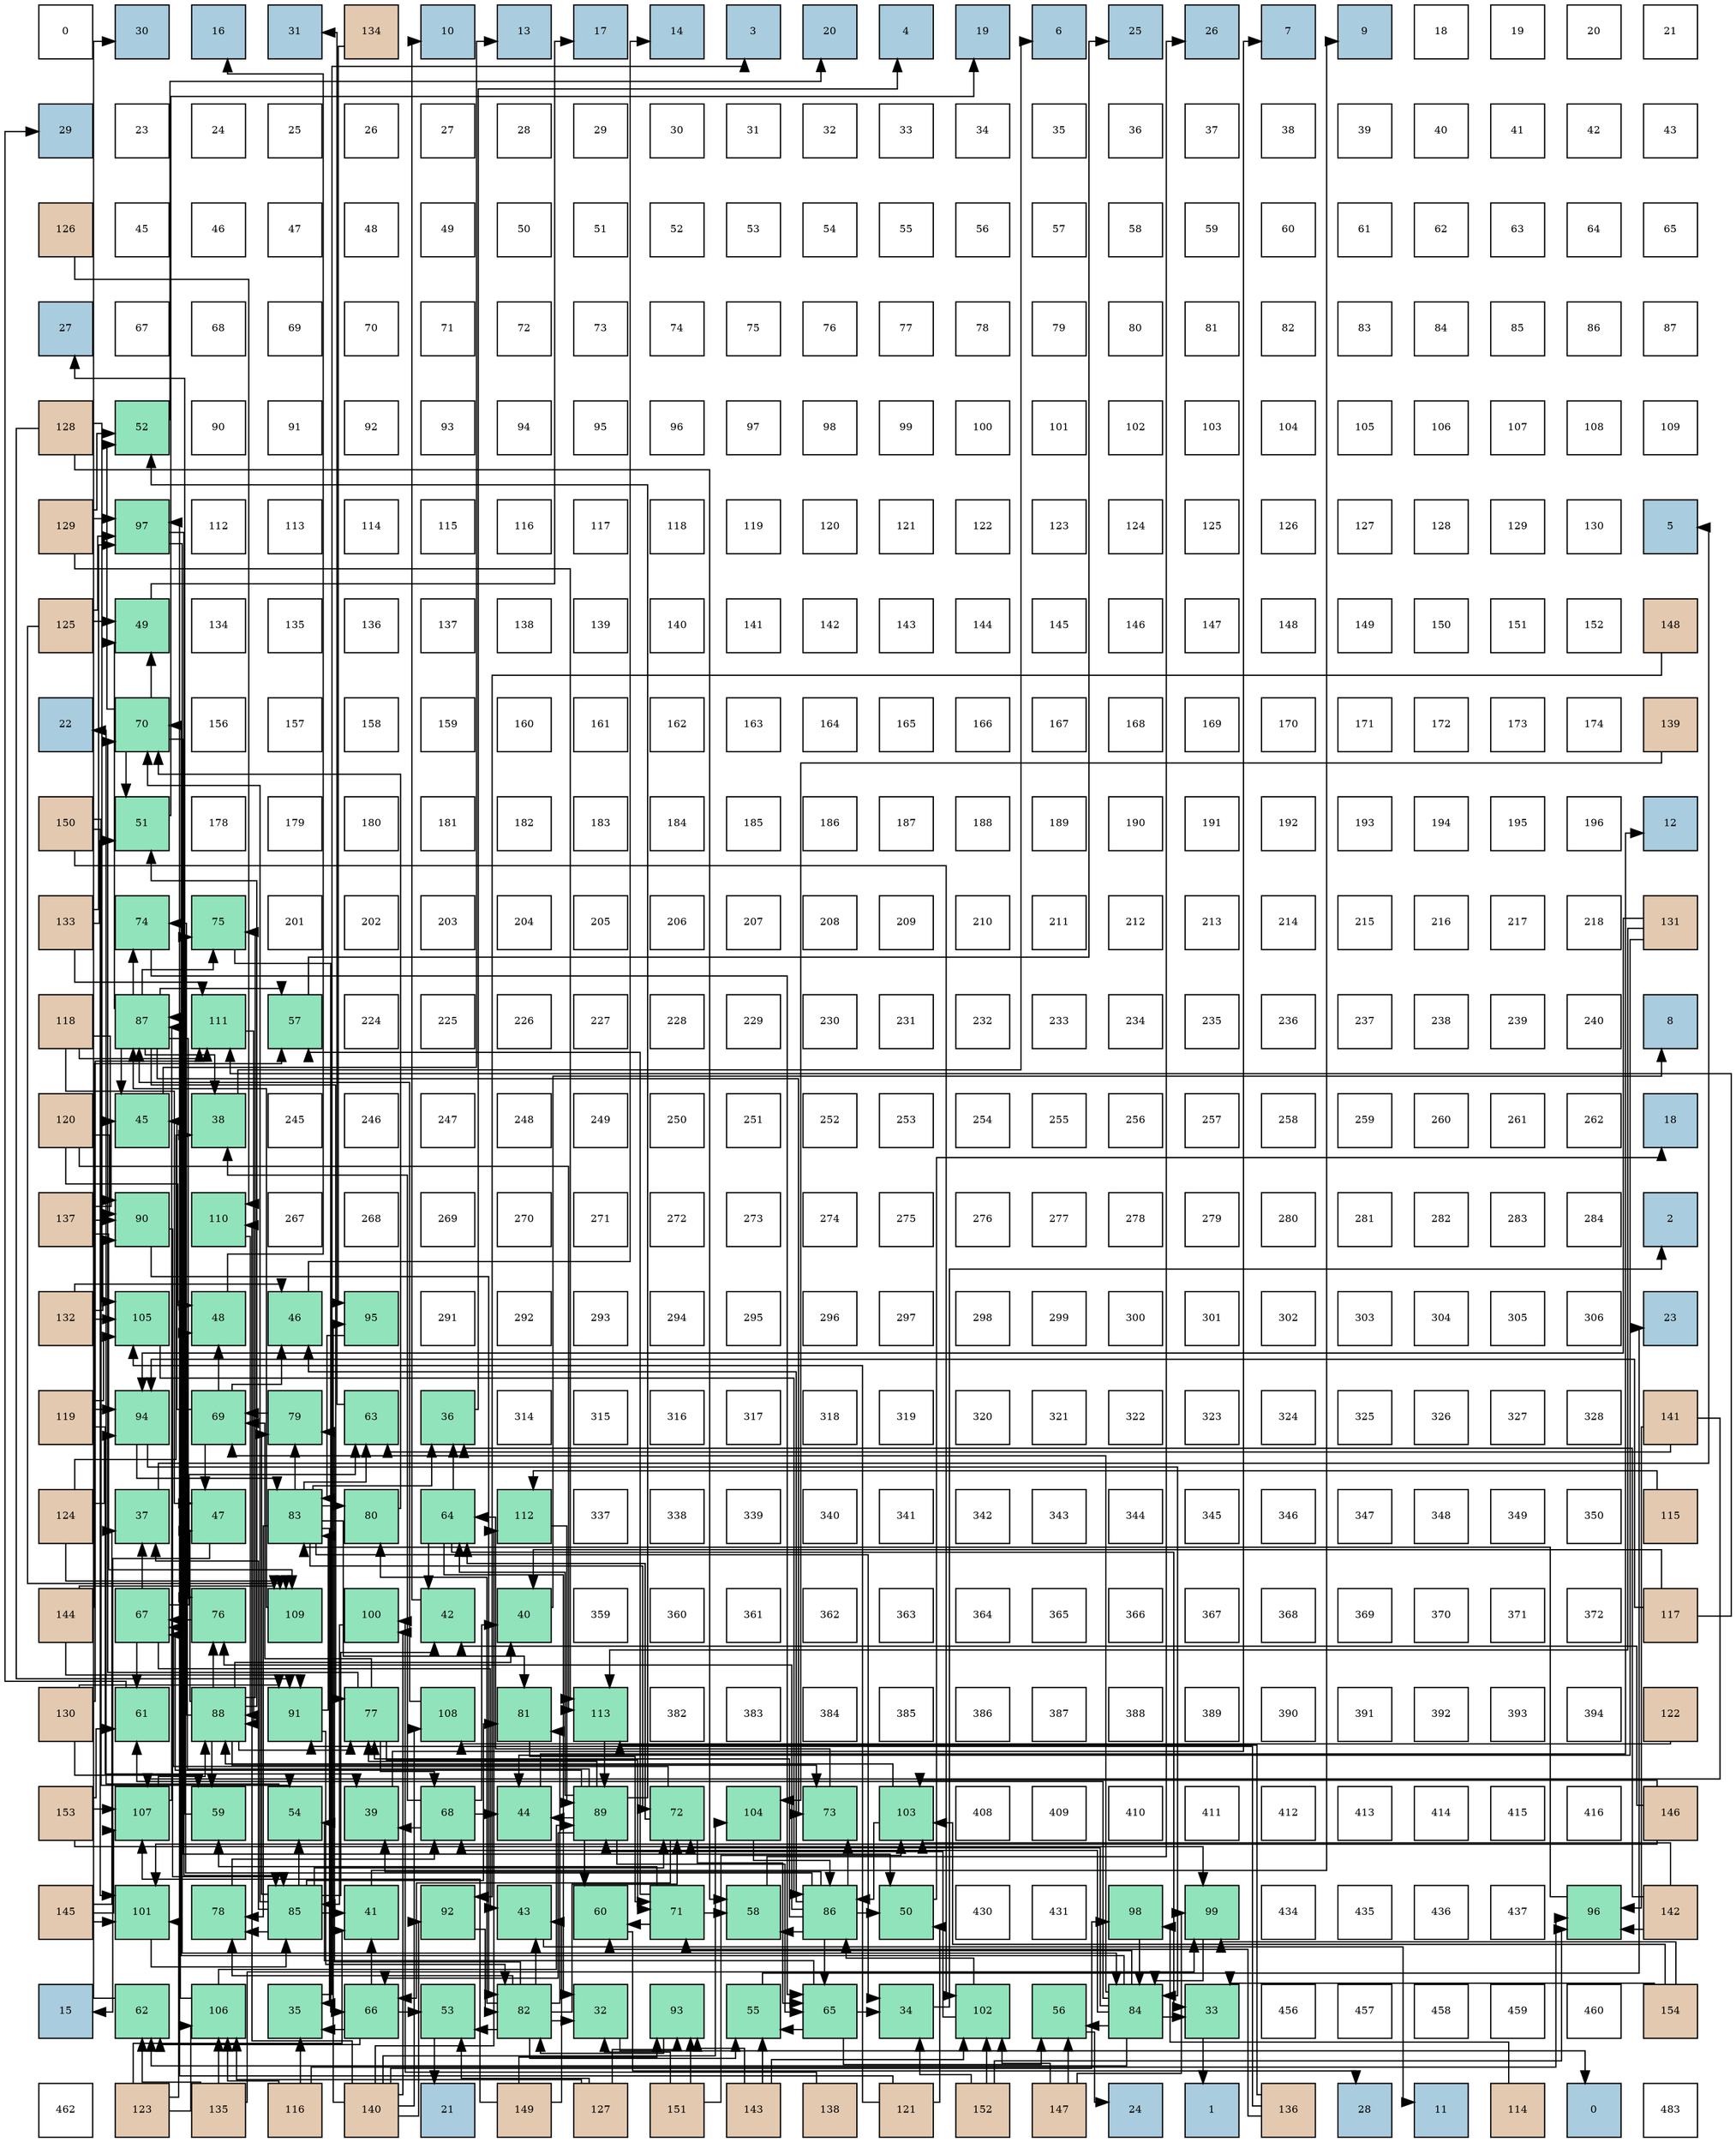 digraph layout{
 rankdir=TB;
 splines=ortho;
 node [style=filled shape=square fixedsize=true width=0.6];
0[label="0", fontsize=8, fillcolor="#ffffff"];
1[label="30", fontsize=8, fillcolor="#a9ccde"];
2[label="16", fontsize=8, fillcolor="#a9ccde"];
3[label="31", fontsize=8, fillcolor="#a9ccde"];
4[label="134", fontsize=8, fillcolor="#e3c9af"];
5[label="10", fontsize=8, fillcolor="#a9ccde"];
6[label="13", fontsize=8, fillcolor="#a9ccde"];
7[label="17", fontsize=8, fillcolor="#a9ccde"];
8[label="14", fontsize=8, fillcolor="#a9ccde"];
9[label="3", fontsize=8, fillcolor="#a9ccde"];
10[label="20", fontsize=8, fillcolor="#a9ccde"];
11[label="4", fontsize=8, fillcolor="#a9ccde"];
12[label="19", fontsize=8, fillcolor="#a9ccde"];
13[label="6", fontsize=8, fillcolor="#a9ccde"];
14[label="25", fontsize=8, fillcolor="#a9ccde"];
15[label="26", fontsize=8, fillcolor="#a9ccde"];
16[label="7", fontsize=8, fillcolor="#a9ccde"];
17[label="9", fontsize=8, fillcolor="#a9ccde"];
18[label="18", fontsize=8, fillcolor="#ffffff"];
19[label="19", fontsize=8, fillcolor="#ffffff"];
20[label="20", fontsize=8, fillcolor="#ffffff"];
21[label="21", fontsize=8, fillcolor="#ffffff"];
22[label="29", fontsize=8, fillcolor="#a9ccde"];
23[label="23", fontsize=8, fillcolor="#ffffff"];
24[label="24", fontsize=8, fillcolor="#ffffff"];
25[label="25", fontsize=8, fillcolor="#ffffff"];
26[label="26", fontsize=8, fillcolor="#ffffff"];
27[label="27", fontsize=8, fillcolor="#ffffff"];
28[label="28", fontsize=8, fillcolor="#ffffff"];
29[label="29", fontsize=8, fillcolor="#ffffff"];
30[label="30", fontsize=8, fillcolor="#ffffff"];
31[label="31", fontsize=8, fillcolor="#ffffff"];
32[label="32", fontsize=8, fillcolor="#ffffff"];
33[label="33", fontsize=8, fillcolor="#ffffff"];
34[label="34", fontsize=8, fillcolor="#ffffff"];
35[label="35", fontsize=8, fillcolor="#ffffff"];
36[label="36", fontsize=8, fillcolor="#ffffff"];
37[label="37", fontsize=8, fillcolor="#ffffff"];
38[label="38", fontsize=8, fillcolor="#ffffff"];
39[label="39", fontsize=8, fillcolor="#ffffff"];
40[label="40", fontsize=8, fillcolor="#ffffff"];
41[label="41", fontsize=8, fillcolor="#ffffff"];
42[label="42", fontsize=8, fillcolor="#ffffff"];
43[label="43", fontsize=8, fillcolor="#ffffff"];
44[label="126", fontsize=8, fillcolor="#e3c9af"];
45[label="45", fontsize=8, fillcolor="#ffffff"];
46[label="46", fontsize=8, fillcolor="#ffffff"];
47[label="47", fontsize=8, fillcolor="#ffffff"];
48[label="48", fontsize=8, fillcolor="#ffffff"];
49[label="49", fontsize=8, fillcolor="#ffffff"];
50[label="50", fontsize=8, fillcolor="#ffffff"];
51[label="51", fontsize=8, fillcolor="#ffffff"];
52[label="52", fontsize=8, fillcolor="#ffffff"];
53[label="53", fontsize=8, fillcolor="#ffffff"];
54[label="54", fontsize=8, fillcolor="#ffffff"];
55[label="55", fontsize=8, fillcolor="#ffffff"];
56[label="56", fontsize=8, fillcolor="#ffffff"];
57[label="57", fontsize=8, fillcolor="#ffffff"];
58[label="58", fontsize=8, fillcolor="#ffffff"];
59[label="59", fontsize=8, fillcolor="#ffffff"];
60[label="60", fontsize=8, fillcolor="#ffffff"];
61[label="61", fontsize=8, fillcolor="#ffffff"];
62[label="62", fontsize=8, fillcolor="#ffffff"];
63[label="63", fontsize=8, fillcolor="#ffffff"];
64[label="64", fontsize=8, fillcolor="#ffffff"];
65[label="65", fontsize=8, fillcolor="#ffffff"];
66[label="27", fontsize=8, fillcolor="#a9ccde"];
67[label="67", fontsize=8, fillcolor="#ffffff"];
68[label="68", fontsize=8, fillcolor="#ffffff"];
69[label="69", fontsize=8, fillcolor="#ffffff"];
70[label="70", fontsize=8, fillcolor="#ffffff"];
71[label="71", fontsize=8, fillcolor="#ffffff"];
72[label="72", fontsize=8, fillcolor="#ffffff"];
73[label="73", fontsize=8, fillcolor="#ffffff"];
74[label="74", fontsize=8, fillcolor="#ffffff"];
75[label="75", fontsize=8, fillcolor="#ffffff"];
76[label="76", fontsize=8, fillcolor="#ffffff"];
77[label="77", fontsize=8, fillcolor="#ffffff"];
78[label="78", fontsize=8, fillcolor="#ffffff"];
79[label="79", fontsize=8, fillcolor="#ffffff"];
80[label="80", fontsize=8, fillcolor="#ffffff"];
81[label="81", fontsize=8, fillcolor="#ffffff"];
82[label="82", fontsize=8, fillcolor="#ffffff"];
83[label="83", fontsize=8, fillcolor="#ffffff"];
84[label="84", fontsize=8, fillcolor="#ffffff"];
85[label="85", fontsize=8, fillcolor="#ffffff"];
86[label="86", fontsize=8, fillcolor="#ffffff"];
87[label="87", fontsize=8, fillcolor="#ffffff"];
88[label="128", fontsize=8, fillcolor="#e3c9af"];
89[label="52", fontsize=8, fillcolor="#91e3bb"];
90[label="90", fontsize=8, fillcolor="#ffffff"];
91[label="91", fontsize=8, fillcolor="#ffffff"];
92[label="92", fontsize=8, fillcolor="#ffffff"];
93[label="93", fontsize=8, fillcolor="#ffffff"];
94[label="94", fontsize=8, fillcolor="#ffffff"];
95[label="95", fontsize=8, fillcolor="#ffffff"];
96[label="96", fontsize=8, fillcolor="#ffffff"];
97[label="97", fontsize=8, fillcolor="#ffffff"];
98[label="98", fontsize=8, fillcolor="#ffffff"];
99[label="99", fontsize=8, fillcolor="#ffffff"];
100[label="100", fontsize=8, fillcolor="#ffffff"];
101[label="101", fontsize=8, fillcolor="#ffffff"];
102[label="102", fontsize=8, fillcolor="#ffffff"];
103[label="103", fontsize=8, fillcolor="#ffffff"];
104[label="104", fontsize=8, fillcolor="#ffffff"];
105[label="105", fontsize=8, fillcolor="#ffffff"];
106[label="106", fontsize=8, fillcolor="#ffffff"];
107[label="107", fontsize=8, fillcolor="#ffffff"];
108[label="108", fontsize=8, fillcolor="#ffffff"];
109[label="109", fontsize=8, fillcolor="#ffffff"];
110[label="129", fontsize=8, fillcolor="#e3c9af"];
111[label="97", fontsize=8, fillcolor="#91e3bb"];
112[label="112", fontsize=8, fillcolor="#ffffff"];
113[label="113", fontsize=8, fillcolor="#ffffff"];
114[label="114", fontsize=8, fillcolor="#ffffff"];
115[label="115", fontsize=8, fillcolor="#ffffff"];
116[label="116", fontsize=8, fillcolor="#ffffff"];
117[label="117", fontsize=8, fillcolor="#ffffff"];
118[label="118", fontsize=8, fillcolor="#ffffff"];
119[label="119", fontsize=8, fillcolor="#ffffff"];
120[label="120", fontsize=8, fillcolor="#ffffff"];
121[label="121", fontsize=8, fillcolor="#ffffff"];
122[label="122", fontsize=8, fillcolor="#ffffff"];
123[label="123", fontsize=8, fillcolor="#ffffff"];
124[label="124", fontsize=8, fillcolor="#ffffff"];
125[label="125", fontsize=8, fillcolor="#ffffff"];
126[label="126", fontsize=8, fillcolor="#ffffff"];
127[label="127", fontsize=8, fillcolor="#ffffff"];
128[label="128", fontsize=8, fillcolor="#ffffff"];
129[label="129", fontsize=8, fillcolor="#ffffff"];
130[label="130", fontsize=8, fillcolor="#ffffff"];
131[label="5", fontsize=8, fillcolor="#a9ccde"];
132[label="125", fontsize=8, fillcolor="#e3c9af"];
133[label="49", fontsize=8, fillcolor="#91e3bb"];
134[label="134", fontsize=8, fillcolor="#ffffff"];
135[label="135", fontsize=8, fillcolor="#ffffff"];
136[label="136", fontsize=8, fillcolor="#ffffff"];
137[label="137", fontsize=8, fillcolor="#ffffff"];
138[label="138", fontsize=8, fillcolor="#ffffff"];
139[label="139", fontsize=8, fillcolor="#ffffff"];
140[label="140", fontsize=8, fillcolor="#ffffff"];
141[label="141", fontsize=8, fillcolor="#ffffff"];
142[label="142", fontsize=8, fillcolor="#ffffff"];
143[label="143", fontsize=8, fillcolor="#ffffff"];
144[label="144", fontsize=8, fillcolor="#ffffff"];
145[label="145", fontsize=8, fillcolor="#ffffff"];
146[label="146", fontsize=8, fillcolor="#ffffff"];
147[label="147", fontsize=8, fillcolor="#ffffff"];
148[label="148", fontsize=8, fillcolor="#ffffff"];
149[label="149", fontsize=8, fillcolor="#ffffff"];
150[label="150", fontsize=8, fillcolor="#ffffff"];
151[label="151", fontsize=8, fillcolor="#ffffff"];
152[label="152", fontsize=8, fillcolor="#ffffff"];
153[label="148", fontsize=8, fillcolor="#e3c9af"];
154[label="22", fontsize=8, fillcolor="#a9ccde"];
155[label="70", fontsize=8, fillcolor="#91e3bb"];
156[label="156", fontsize=8, fillcolor="#ffffff"];
157[label="157", fontsize=8, fillcolor="#ffffff"];
158[label="158", fontsize=8, fillcolor="#ffffff"];
159[label="159", fontsize=8, fillcolor="#ffffff"];
160[label="160", fontsize=8, fillcolor="#ffffff"];
161[label="161", fontsize=8, fillcolor="#ffffff"];
162[label="162", fontsize=8, fillcolor="#ffffff"];
163[label="163", fontsize=8, fillcolor="#ffffff"];
164[label="164", fontsize=8, fillcolor="#ffffff"];
165[label="165", fontsize=8, fillcolor="#ffffff"];
166[label="166", fontsize=8, fillcolor="#ffffff"];
167[label="167", fontsize=8, fillcolor="#ffffff"];
168[label="168", fontsize=8, fillcolor="#ffffff"];
169[label="169", fontsize=8, fillcolor="#ffffff"];
170[label="170", fontsize=8, fillcolor="#ffffff"];
171[label="171", fontsize=8, fillcolor="#ffffff"];
172[label="172", fontsize=8, fillcolor="#ffffff"];
173[label="173", fontsize=8, fillcolor="#ffffff"];
174[label="174", fontsize=8, fillcolor="#ffffff"];
175[label="139", fontsize=8, fillcolor="#e3c9af"];
176[label="150", fontsize=8, fillcolor="#e3c9af"];
177[label="51", fontsize=8, fillcolor="#91e3bb"];
178[label="178", fontsize=8, fillcolor="#ffffff"];
179[label="179", fontsize=8, fillcolor="#ffffff"];
180[label="180", fontsize=8, fillcolor="#ffffff"];
181[label="181", fontsize=8, fillcolor="#ffffff"];
182[label="182", fontsize=8, fillcolor="#ffffff"];
183[label="183", fontsize=8, fillcolor="#ffffff"];
184[label="184", fontsize=8, fillcolor="#ffffff"];
185[label="185", fontsize=8, fillcolor="#ffffff"];
186[label="186", fontsize=8, fillcolor="#ffffff"];
187[label="187", fontsize=8, fillcolor="#ffffff"];
188[label="188", fontsize=8, fillcolor="#ffffff"];
189[label="189", fontsize=8, fillcolor="#ffffff"];
190[label="190", fontsize=8, fillcolor="#ffffff"];
191[label="191", fontsize=8, fillcolor="#ffffff"];
192[label="192", fontsize=8, fillcolor="#ffffff"];
193[label="193", fontsize=8, fillcolor="#ffffff"];
194[label="194", fontsize=8, fillcolor="#ffffff"];
195[label="195", fontsize=8, fillcolor="#ffffff"];
196[label="196", fontsize=8, fillcolor="#ffffff"];
197[label="12", fontsize=8, fillcolor="#a9ccde"];
198[label="133", fontsize=8, fillcolor="#e3c9af"];
199[label="74", fontsize=8, fillcolor="#91e3bb"];
200[label="75", fontsize=8, fillcolor="#91e3bb"];
201[label="201", fontsize=8, fillcolor="#ffffff"];
202[label="202", fontsize=8, fillcolor="#ffffff"];
203[label="203", fontsize=8, fillcolor="#ffffff"];
204[label="204", fontsize=8, fillcolor="#ffffff"];
205[label="205", fontsize=8, fillcolor="#ffffff"];
206[label="206", fontsize=8, fillcolor="#ffffff"];
207[label="207", fontsize=8, fillcolor="#ffffff"];
208[label="208", fontsize=8, fillcolor="#ffffff"];
209[label="209", fontsize=8, fillcolor="#ffffff"];
210[label="210", fontsize=8, fillcolor="#ffffff"];
211[label="211", fontsize=8, fillcolor="#ffffff"];
212[label="212", fontsize=8, fillcolor="#ffffff"];
213[label="213", fontsize=8, fillcolor="#ffffff"];
214[label="214", fontsize=8, fillcolor="#ffffff"];
215[label="215", fontsize=8, fillcolor="#ffffff"];
216[label="216", fontsize=8, fillcolor="#ffffff"];
217[label="217", fontsize=8, fillcolor="#ffffff"];
218[label="218", fontsize=8, fillcolor="#ffffff"];
219[label="131", fontsize=8, fillcolor="#e3c9af"];
220[label="118", fontsize=8, fillcolor="#e3c9af"];
221[label="87", fontsize=8, fillcolor="#91e3bb"];
222[label="111", fontsize=8, fillcolor="#91e3bb"];
223[label="57", fontsize=8, fillcolor="#91e3bb"];
224[label="224", fontsize=8, fillcolor="#ffffff"];
225[label="225", fontsize=8, fillcolor="#ffffff"];
226[label="226", fontsize=8, fillcolor="#ffffff"];
227[label="227", fontsize=8, fillcolor="#ffffff"];
228[label="228", fontsize=8, fillcolor="#ffffff"];
229[label="229", fontsize=8, fillcolor="#ffffff"];
230[label="230", fontsize=8, fillcolor="#ffffff"];
231[label="231", fontsize=8, fillcolor="#ffffff"];
232[label="232", fontsize=8, fillcolor="#ffffff"];
233[label="233", fontsize=8, fillcolor="#ffffff"];
234[label="234", fontsize=8, fillcolor="#ffffff"];
235[label="235", fontsize=8, fillcolor="#ffffff"];
236[label="236", fontsize=8, fillcolor="#ffffff"];
237[label="237", fontsize=8, fillcolor="#ffffff"];
238[label="238", fontsize=8, fillcolor="#ffffff"];
239[label="239", fontsize=8, fillcolor="#ffffff"];
240[label="240", fontsize=8, fillcolor="#ffffff"];
241[label="8", fontsize=8, fillcolor="#a9ccde"];
242[label="120", fontsize=8, fillcolor="#e3c9af"];
243[label="45", fontsize=8, fillcolor="#91e3bb"];
244[label="38", fontsize=8, fillcolor="#91e3bb"];
245[label="245", fontsize=8, fillcolor="#ffffff"];
246[label="246", fontsize=8, fillcolor="#ffffff"];
247[label="247", fontsize=8, fillcolor="#ffffff"];
248[label="248", fontsize=8, fillcolor="#ffffff"];
249[label="249", fontsize=8, fillcolor="#ffffff"];
250[label="250", fontsize=8, fillcolor="#ffffff"];
251[label="251", fontsize=8, fillcolor="#ffffff"];
252[label="252", fontsize=8, fillcolor="#ffffff"];
253[label="253", fontsize=8, fillcolor="#ffffff"];
254[label="254", fontsize=8, fillcolor="#ffffff"];
255[label="255", fontsize=8, fillcolor="#ffffff"];
256[label="256", fontsize=8, fillcolor="#ffffff"];
257[label="257", fontsize=8, fillcolor="#ffffff"];
258[label="258", fontsize=8, fillcolor="#ffffff"];
259[label="259", fontsize=8, fillcolor="#ffffff"];
260[label="260", fontsize=8, fillcolor="#ffffff"];
261[label="261", fontsize=8, fillcolor="#ffffff"];
262[label="262", fontsize=8, fillcolor="#ffffff"];
263[label="18", fontsize=8, fillcolor="#a9ccde"];
264[label="137", fontsize=8, fillcolor="#e3c9af"];
265[label="90", fontsize=8, fillcolor="#91e3bb"];
266[label="110", fontsize=8, fillcolor="#91e3bb"];
267[label="267", fontsize=8, fillcolor="#ffffff"];
268[label="268", fontsize=8, fillcolor="#ffffff"];
269[label="269", fontsize=8, fillcolor="#ffffff"];
270[label="270", fontsize=8, fillcolor="#ffffff"];
271[label="271", fontsize=8, fillcolor="#ffffff"];
272[label="272", fontsize=8, fillcolor="#ffffff"];
273[label="273", fontsize=8, fillcolor="#ffffff"];
274[label="274", fontsize=8, fillcolor="#ffffff"];
275[label="275", fontsize=8, fillcolor="#ffffff"];
276[label="276", fontsize=8, fillcolor="#ffffff"];
277[label="277", fontsize=8, fillcolor="#ffffff"];
278[label="278", fontsize=8, fillcolor="#ffffff"];
279[label="279", fontsize=8, fillcolor="#ffffff"];
280[label="280", fontsize=8, fillcolor="#ffffff"];
281[label="281", fontsize=8, fillcolor="#ffffff"];
282[label="282", fontsize=8, fillcolor="#ffffff"];
283[label="283", fontsize=8, fillcolor="#ffffff"];
284[label="284", fontsize=8, fillcolor="#ffffff"];
285[label="2", fontsize=8, fillcolor="#a9ccde"];
286[label="132", fontsize=8, fillcolor="#e3c9af"];
287[label="105", fontsize=8, fillcolor="#91e3bb"];
288[label="48", fontsize=8, fillcolor="#91e3bb"];
289[label="46", fontsize=8, fillcolor="#91e3bb"];
290[label="95", fontsize=8, fillcolor="#91e3bb"];
291[label="291", fontsize=8, fillcolor="#ffffff"];
292[label="292", fontsize=8, fillcolor="#ffffff"];
293[label="293", fontsize=8, fillcolor="#ffffff"];
294[label="294", fontsize=8, fillcolor="#ffffff"];
295[label="295", fontsize=8, fillcolor="#ffffff"];
296[label="296", fontsize=8, fillcolor="#ffffff"];
297[label="297", fontsize=8, fillcolor="#ffffff"];
298[label="298", fontsize=8, fillcolor="#ffffff"];
299[label="299", fontsize=8, fillcolor="#ffffff"];
300[label="300", fontsize=8, fillcolor="#ffffff"];
301[label="301", fontsize=8, fillcolor="#ffffff"];
302[label="302", fontsize=8, fillcolor="#ffffff"];
303[label="303", fontsize=8, fillcolor="#ffffff"];
304[label="304", fontsize=8, fillcolor="#ffffff"];
305[label="305", fontsize=8, fillcolor="#ffffff"];
306[label="306", fontsize=8, fillcolor="#ffffff"];
307[label="23", fontsize=8, fillcolor="#a9ccde"];
308[label="119", fontsize=8, fillcolor="#e3c9af"];
309[label="94", fontsize=8, fillcolor="#91e3bb"];
310[label="69", fontsize=8, fillcolor="#91e3bb"];
311[label="79", fontsize=8, fillcolor="#91e3bb"];
312[label="63", fontsize=8, fillcolor="#91e3bb"];
313[label="36", fontsize=8, fillcolor="#91e3bb"];
314[label="314", fontsize=8, fillcolor="#ffffff"];
315[label="315", fontsize=8, fillcolor="#ffffff"];
316[label="316", fontsize=8, fillcolor="#ffffff"];
317[label="317", fontsize=8, fillcolor="#ffffff"];
318[label="318", fontsize=8, fillcolor="#ffffff"];
319[label="319", fontsize=8, fillcolor="#ffffff"];
320[label="320", fontsize=8, fillcolor="#ffffff"];
321[label="321", fontsize=8, fillcolor="#ffffff"];
322[label="322", fontsize=8, fillcolor="#ffffff"];
323[label="323", fontsize=8, fillcolor="#ffffff"];
324[label="324", fontsize=8, fillcolor="#ffffff"];
325[label="325", fontsize=8, fillcolor="#ffffff"];
326[label="326", fontsize=8, fillcolor="#ffffff"];
327[label="327", fontsize=8, fillcolor="#ffffff"];
328[label="328", fontsize=8, fillcolor="#ffffff"];
329[label="141", fontsize=8, fillcolor="#e3c9af"];
330[label="124", fontsize=8, fillcolor="#e3c9af"];
331[label="37", fontsize=8, fillcolor="#91e3bb"];
332[label="47", fontsize=8, fillcolor="#91e3bb"];
333[label="83", fontsize=8, fillcolor="#91e3bb"];
334[label="80", fontsize=8, fillcolor="#91e3bb"];
335[label="64", fontsize=8, fillcolor="#91e3bb"];
336[label="112", fontsize=8, fillcolor="#91e3bb"];
337[label="337", fontsize=8, fillcolor="#ffffff"];
338[label="338", fontsize=8, fillcolor="#ffffff"];
339[label="339", fontsize=8, fillcolor="#ffffff"];
340[label="340", fontsize=8, fillcolor="#ffffff"];
341[label="341", fontsize=8, fillcolor="#ffffff"];
342[label="342", fontsize=8, fillcolor="#ffffff"];
343[label="343", fontsize=8, fillcolor="#ffffff"];
344[label="344", fontsize=8, fillcolor="#ffffff"];
345[label="345", fontsize=8, fillcolor="#ffffff"];
346[label="346", fontsize=8, fillcolor="#ffffff"];
347[label="347", fontsize=8, fillcolor="#ffffff"];
348[label="348", fontsize=8, fillcolor="#ffffff"];
349[label="349", fontsize=8, fillcolor="#ffffff"];
350[label="350", fontsize=8, fillcolor="#ffffff"];
351[label="115", fontsize=8, fillcolor="#e3c9af"];
352[label="144", fontsize=8, fillcolor="#e3c9af"];
353[label="67", fontsize=8, fillcolor="#91e3bb"];
354[label="76", fontsize=8, fillcolor="#91e3bb"];
355[label="109", fontsize=8, fillcolor="#91e3bb"];
356[label="100", fontsize=8, fillcolor="#91e3bb"];
357[label="42", fontsize=8, fillcolor="#91e3bb"];
358[label="40", fontsize=8, fillcolor="#91e3bb"];
359[label="359", fontsize=8, fillcolor="#ffffff"];
360[label="360", fontsize=8, fillcolor="#ffffff"];
361[label="361", fontsize=8, fillcolor="#ffffff"];
362[label="362", fontsize=8, fillcolor="#ffffff"];
363[label="363", fontsize=8, fillcolor="#ffffff"];
364[label="364", fontsize=8, fillcolor="#ffffff"];
365[label="365", fontsize=8, fillcolor="#ffffff"];
366[label="366", fontsize=8, fillcolor="#ffffff"];
367[label="367", fontsize=8, fillcolor="#ffffff"];
368[label="368", fontsize=8, fillcolor="#ffffff"];
369[label="369", fontsize=8, fillcolor="#ffffff"];
370[label="370", fontsize=8, fillcolor="#ffffff"];
371[label="371", fontsize=8, fillcolor="#ffffff"];
372[label="372", fontsize=8, fillcolor="#ffffff"];
373[label="117", fontsize=8, fillcolor="#e3c9af"];
374[label="130", fontsize=8, fillcolor="#e3c9af"];
375[label="61", fontsize=8, fillcolor="#91e3bb"];
376[label="88", fontsize=8, fillcolor="#91e3bb"];
377[label="91", fontsize=8, fillcolor="#91e3bb"];
378[label="77", fontsize=8, fillcolor="#91e3bb"];
379[label="108", fontsize=8, fillcolor="#91e3bb"];
380[label="81", fontsize=8, fillcolor="#91e3bb"];
381[label="113", fontsize=8, fillcolor="#91e3bb"];
382[label="382", fontsize=8, fillcolor="#ffffff"];
383[label="383", fontsize=8, fillcolor="#ffffff"];
384[label="384", fontsize=8, fillcolor="#ffffff"];
385[label="385", fontsize=8, fillcolor="#ffffff"];
386[label="386", fontsize=8, fillcolor="#ffffff"];
387[label="387", fontsize=8, fillcolor="#ffffff"];
388[label="388", fontsize=8, fillcolor="#ffffff"];
389[label="389", fontsize=8, fillcolor="#ffffff"];
390[label="390", fontsize=8, fillcolor="#ffffff"];
391[label="391", fontsize=8, fillcolor="#ffffff"];
392[label="392", fontsize=8, fillcolor="#ffffff"];
393[label="393", fontsize=8, fillcolor="#ffffff"];
394[label="394", fontsize=8, fillcolor="#ffffff"];
395[label="122", fontsize=8, fillcolor="#e3c9af"];
396[label="153", fontsize=8, fillcolor="#e3c9af"];
397[label="107", fontsize=8, fillcolor="#91e3bb"];
398[label="59", fontsize=8, fillcolor="#91e3bb"];
399[label="54", fontsize=8, fillcolor="#91e3bb"];
400[label="39", fontsize=8, fillcolor="#91e3bb"];
401[label="68", fontsize=8, fillcolor="#91e3bb"];
402[label="44", fontsize=8, fillcolor="#91e3bb"];
403[label="89", fontsize=8, fillcolor="#91e3bb"];
404[label="72", fontsize=8, fillcolor="#91e3bb"];
405[label="104", fontsize=8, fillcolor="#91e3bb"];
406[label="73", fontsize=8, fillcolor="#91e3bb"];
407[label="103", fontsize=8, fillcolor="#91e3bb"];
408[label="408", fontsize=8, fillcolor="#ffffff"];
409[label="409", fontsize=8, fillcolor="#ffffff"];
410[label="410", fontsize=8, fillcolor="#ffffff"];
411[label="411", fontsize=8, fillcolor="#ffffff"];
412[label="412", fontsize=8, fillcolor="#ffffff"];
413[label="413", fontsize=8, fillcolor="#ffffff"];
414[label="414", fontsize=8, fillcolor="#ffffff"];
415[label="415", fontsize=8, fillcolor="#ffffff"];
416[label="416", fontsize=8, fillcolor="#ffffff"];
417[label="146", fontsize=8, fillcolor="#e3c9af"];
418[label="145", fontsize=8, fillcolor="#e3c9af"];
419[label="101", fontsize=8, fillcolor="#91e3bb"];
420[label="78", fontsize=8, fillcolor="#91e3bb"];
421[label="85", fontsize=8, fillcolor="#91e3bb"];
422[label="41", fontsize=8, fillcolor="#91e3bb"];
423[label="92", fontsize=8, fillcolor="#91e3bb"];
424[label="43", fontsize=8, fillcolor="#91e3bb"];
425[label="60", fontsize=8, fillcolor="#91e3bb"];
426[label="71", fontsize=8, fillcolor="#91e3bb"];
427[label="58", fontsize=8, fillcolor="#91e3bb"];
428[label="86", fontsize=8, fillcolor="#91e3bb"];
429[label="50", fontsize=8, fillcolor="#91e3bb"];
430[label="430", fontsize=8, fillcolor="#ffffff"];
431[label="431", fontsize=8, fillcolor="#ffffff"];
432[label="98", fontsize=8, fillcolor="#91e3bb"];
433[label="99", fontsize=8, fillcolor="#91e3bb"];
434[label="434", fontsize=8, fillcolor="#ffffff"];
435[label="435", fontsize=8, fillcolor="#ffffff"];
436[label="436", fontsize=8, fillcolor="#ffffff"];
437[label="437", fontsize=8, fillcolor="#ffffff"];
438[label="96", fontsize=8, fillcolor="#91e3bb"];
439[label="142", fontsize=8, fillcolor="#e3c9af"];
440[label="15", fontsize=8, fillcolor="#a9ccde"];
441[label="62", fontsize=8, fillcolor="#91e3bb"];
442[label="106", fontsize=8, fillcolor="#91e3bb"];
443[label="35", fontsize=8, fillcolor="#91e3bb"];
444[label="66", fontsize=8, fillcolor="#91e3bb"];
445[label="53", fontsize=8, fillcolor="#91e3bb"];
446[label="82", fontsize=8, fillcolor="#91e3bb"];
447[label="32", fontsize=8, fillcolor="#91e3bb"];
448[label="93", fontsize=8, fillcolor="#91e3bb"];
449[label="55", fontsize=8, fillcolor="#91e3bb"];
450[label="65", fontsize=8, fillcolor="#91e3bb"];
451[label="34", fontsize=8, fillcolor="#91e3bb"];
452[label="102", fontsize=8, fillcolor="#91e3bb"];
453[label="56", fontsize=8, fillcolor="#91e3bb"];
454[label="84", fontsize=8, fillcolor="#91e3bb"];
455[label="33", fontsize=8, fillcolor="#91e3bb"];
456[label="456", fontsize=8, fillcolor="#ffffff"];
457[label="457", fontsize=8, fillcolor="#ffffff"];
458[label="458", fontsize=8, fillcolor="#ffffff"];
459[label="459", fontsize=8, fillcolor="#ffffff"];
460[label="460", fontsize=8, fillcolor="#ffffff"];
461[label="154", fontsize=8, fillcolor="#e3c9af"];
462[label="462", fontsize=8, fillcolor="#ffffff"];
463[label="123", fontsize=8, fillcolor="#e3c9af"];
464[label="135", fontsize=8, fillcolor="#e3c9af"];
465[label="116", fontsize=8, fillcolor="#e3c9af"];
466[label="140", fontsize=8, fillcolor="#e3c9af"];
467[label="21", fontsize=8, fillcolor="#a9ccde"];
468[label="149", fontsize=8, fillcolor="#e3c9af"];
469[label="127", fontsize=8, fillcolor="#e3c9af"];
470[label="151", fontsize=8, fillcolor="#e3c9af"];
471[label="143", fontsize=8, fillcolor="#e3c9af"];
472[label="138", fontsize=8, fillcolor="#e3c9af"];
473[label="121", fontsize=8, fillcolor="#e3c9af"];
474[label="152", fontsize=8, fillcolor="#e3c9af"];
475[label="147", fontsize=8, fillcolor="#e3c9af"];
476[label="24", fontsize=8, fillcolor="#a9ccde"];
477[label="1", fontsize=8, fillcolor="#a9ccde"];
478[label="136", fontsize=8, fillcolor="#e3c9af"];
479[label="28", fontsize=8, fillcolor="#a9ccde"];
480[label="11", fontsize=8, fillcolor="#a9ccde"];
481[label="114", fontsize=8, fillcolor="#e3c9af"];
482[label="0", fontsize=8, fillcolor="#a9ccde"];
483[label="483", fontsize=8, fillcolor="#ffffff"];
edge [constraint=false, style=vis];447 -> 482;
455 -> 477;
451 -> 285;
443 -> 9;
313 -> 11;
331 -> 131;
244 -> 13;
400 -> 16;
358 -> 241;
422 -> 17;
357 -> 5;
424 -> 480;
402 -> 197;
243 -> 6;
289 -> 8;
332 -> 440;
288 -> 2;
133 -> 7;
429 -> 263;
177 -> 12;
89 -> 10;
445 -> 467;
399 -> 154;
449 -> 307;
453 -> 476;
223 -> 14;
427 -> 15;
398 -> 66;
425 -> 479;
375 -> 22;
441 -> 1;
312 -> 3;
335 -> 447;
335 -> 455;
335 -> 313;
335 -> 357;
450 -> 451;
450 -> 399;
450 -> 449;
450 -> 453;
444 -> 443;
444 -> 422;
444 -> 445;
444 -> 441;
353 -> 331;
353 -> 424;
353 -> 375;
353 -> 312;
401 -> 244;
401 -> 400;
401 -> 358;
401 -> 402;
310 -> 243;
310 -> 289;
310 -> 332;
310 -> 288;
155 -> 133;
155 -> 429;
155 -> 177;
155 -> 89;
426 -> 223;
426 -> 427;
426 -> 398;
426 -> 425;
404 -> 335;
404 -> 450;
404 -> 444;
404 -> 353;
406 -> 335;
199 -> 450;
200 -> 444;
354 -> 353;
378 -> 401;
378 -> 310;
378 -> 155;
378 -> 426;
420 -> 401;
311 -> 310;
334 -> 155;
380 -> 426;
446 -> 447;
446 -> 424;
446 -> 445;
446 -> 449;
446 -> 404;
446 -> 420;
446 -> 311;
446 -> 334;
446 -> 380;
333 -> 451;
333 -> 443;
333 -> 313;
333 -> 312;
333 -> 404;
333 -> 420;
333 -> 311;
333 -> 334;
333 -> 380;
454 -> 455;
454 -> 453;
454 -> 375;
454 -> 441;
454 -> 401;
454 -> 310;
454 -> 155;
454 -> 426;
454 -> 404;
421 -> 331;
421 -> 422;
421 -> 357;
421 -> 399;
421 -> 155;
421 -> 404;
421 -> 420;
421 -> 311;
421 -> 380;
428 -> 400;
428 -> 289;
428 -> 429;
428 -> 427;
428 -> 450;
428 -> 406;
428 -> 200;
428 -> 354;
428 -> 378;
221 -> 244;
221 -> 243;
221 -> 133;
221 -> 223;
221 -> 406;
221 -> 199;
221 -> 200;
221 -> 354;
221 -> 378;
376 -> 358;
376 -> 332;
376 -> 177;
376 -> 398;
376 -> 406;
376 -> 199;
376 -> 200;
376 -> 354;
376 -> 378;
403 -> 402;
403 -> 288;
403 -> 89;
403 -> 425;
403 -> 335;
403 -> 450;
403 -> 444;
403 -> 353;
403 -> 378;
265 -> 446;
265 -> 421;
377 -> 446;
377 -> 333;
423 -> 446;
448 -> 446;
309 -> 333;
309 -> 454;
290 -> 333;
438 -> 333;
111 -> 454;
111 -> 421;
432 -> 454;
433 -> 454;
356 -> 421;
419 -> 421;
452 -> 428;
452 -> 403;
407 -> 428;
407 -> 376;
405 -> 428;
287 -> 428;
442 -> 221;
442 -> 403;
397 -> 221;
397 -> 376;
379 -> 221;
355 -> 221;
266 -> 376;
222 -> 376;
336 -> 403;
381 -> 403;
481 -> 432;
351 -> 336;
465 -> 443;
465 -> 438;
465 -> 442;
373 -> 358;
373 -> 309;
373 -> 222;
220 -> 332;
220 -> 265;
220 -> 222;
308 -> 400;
308 -> 309;
308 -> 287;
242 -> 288;
242 -> 265;
242 -> 381;
473 -> 429;
473 -> 111;
473 -> 287;
395 -> 379;
463 -> 422;
463 -> 419;
463 -> 442;
330 -> 244;
330 -> 309;
330 -> 355;
132 -> 133;
132 -> 111;
132 -> 355;
44 -> 266;
469 -> 445;
469 -> 448;
469 -> 442;
88 -> 427;
88 -> 377;
88 -> 287;
110 -> 89;
110 -> 111;
110 -> 381;
374 -> 398;
374 -> 377;
374 -> 222;
219 -> 402;
219 -> 309;
219 -> 381;
286 -> 289;
286 -> 265;
286 -> 287;
198 -> 177;
198 -> 111;
198 -> 222;
4 -> 290;
464 -> 441;
464 -> 433;
464 -> 442;
478 -> 425;
478 -> 377;
478 -> 381;
264 -> 243;
264 -> 265;
264 -> 355;
472 -> 356;
175 -> 405;
466 -> 423;
466 -> 290;
466 -> 432;
466 -> 356;
466 -> 405;
466 -> 379;
466 -> 266;
466 -> 336;
329 -> 312;
329 -> 438;
329 -> 397;
439 -> 313;
439 -> 438;
439 -> 407;
471 -> 449;
471 -> 448;
471 -> 452;
352 -> 223;
352 -> 377;
352 -> 355;
418 -> 331;
418 -> 419;
418 -> 397;
417 -> 357;
417 -> 419;
417 -> 407;
475 -> 453;
475 -> 433;
475 -> 452;
153 -> 423;
468 -> 424;
468 -> 448;
468 -> 397;
176 -> 399;
176 -> 419;
176 -> 452;
470 -> 447;
470 -> 448;
470 -> 407;
474 -> 451;
474 -> 438;
474 -> 452;
396 -> 375;
396 -> 433;
396 -> 397;
461 -> 455;
461 -> 433;
461 -> 407;
edge [constraint=true, style=invis];
0 -> 22 -> 44 -> 66 -> 88 -> 110 -> 132 -> 154 -> 176 -> 198 -> 220 -> 242 -> 264 -> 286 -> 308 -> 330 -> 352 -> 374 -> 396 -> 418 -> 440 -> 462;
1 -> 23 -> 45 -> 67 -> 89 -> 111 -> 133 -> 155 -> 177 -> 199 -> 221 -> 243 -> 265 -> 287 -> 309 -> 331 -> 353 -> 375 -> 397 -> 419 -> 441 -> 463;
2 -> 24 -> 46 -> 68 -> 90 -> 112 -> 134 -> 156 -> 178 -> 200 -> 222 -> 244 -> 266 -> 288 -> 310 -> 332 -> 354 -> 376 -> 398 -> 420 -> 442 -> 464;
3 -> 25 -> 47 -> 69 -> 91 -> 113 -> 135 -> 157 -> 179 -> 201 -> 223 -> 245 -> 267 -> 289 -> 311 -> 333 -> 355 -> 377 -> 399 -> 421 -> 443 -> 465;
4 -> 26 -> 48 -> 70 -> 92 -> 114 -> 136 -> 158 -> 180 -> 202 -> 224 -> 246 -> 268 -> 290 -> 312 -> 334 -> 356 -> 378 -> 400 -> 422 -> 444 -> 466;
5 -> 27 -> 49 -> 71 -> 93 -> 115 -> 137 -> 159 -> 181 -> 203 -> 225 -> 247 -> 269 -> 291 -> 313 -> 335 -> 357 -> 379 -> 401 -> 423 -> 445 -> 467;
6 -> 28 -> 50 -> 72 -> 94 -> 116 -> 138 -> 160 -> 182 -> 204 -> 226 -> 248 -> 270 -> 292 -> 314 -> 336 -> 358 -> 380 -> 402 -> 424 -> 446 -> 468;
7 -> 29 -> 51 -> 73 -> 95 -> 117 -> 139 -> 161 -> 183 -> 205 -> 227 -> 249 -> 271 -> 293 -> 315 -> 337 -> 359 -> 381 -> 403 -> 425 -> 447 -> 469;
8 -> 30 -> 52 -> 74 -> 96 -> 118 -> 140 -> 162 -> 184 -> 206 -> 228 -> 250 -> 272 -> 294 -> 316 -> 338 -> 360 -> 382 -> 404 -> 426 -> 448 -> 470;
9 -> 31 -> 53 -> 75 -> 97 -> 119 -> 141 -> 163 -> 185 -> 207 -> 229 -> 251 -> 273 -> 295 -> 317 -> 339 -> 361 -> 383 -> 405 -> 427 -> 449 -> 471;
10 -> 32 -> 54 -> 76 -> 98 -> 120 -> 142 -> 164 -> 186 -> 208 -> 230 -> 252 -> 274 -> 296 -> 318 -> 340 -> 362 -> 384 -> 406 -> 428 -> 450 -> 472;
11 -> 33 -> 55 -> 77 -> 99 -> 121 -> 143 -> 165 -> 187 -> 209 -> 231 -> 253 -> 275 -> 297 -> 319 -> 341 -> 363 -> 385 -> 407 -> 429 -> 451 -> 473;
12 -> 34 -> 56 -> 78 -> 100 -> 122 -> 144 -> 166 -> 188 -> 210 -> 232 -> 254 -> 276 -> 298 -> 320 -> 342 -> 364 -> 386 -> 408 -> 430 -> 452 -> 474;
13 -> 35 -> 57 -> 79 -> 101 -> 123 -> 145 -> 167 -> 189 -> 211 -> 233 -> 255 -> 277 -> 299 -> 321 -> 343 -> 365 -> 387 -> 409 -> 431 -> 453 -> 475;
14 -> 36 -> 58 -> 80 -> 102 -> 124 -> 146 -> 168 -> 190 -> 212 -> 234 -> 256 -> 278 -> 300 -> 322 -> 344 -> 366 -> 388 -> 410 -> 432 -> 454 -> 476;
15 -> 37 -> 59 -> 81 -> 103 -> 125 -> 147 -> 169 -> 191 -> 213 -> 235 -> 257 -> 279 -> 301 -> 323 -> 345 -> 367 -> 389 -> 411 -> 433 -> 455 -> 477;
16 -> 38 -> 60 -> 82 -> 104 -> 126 -> 148 -> 170 -> 192 -> 214 -> 236 -> 258 -> 280 -> 302 -> 324 -> 346 -> 368 -> 390 -> 412 -> 434 -> 456 -> 478;
17 -> 39 -> 61 -> 83 -> 105 -> 127 -> 149 -> 171 -> 193 -> 215 -> 237 -> 259 -> 281 -> 303 -> 325 -> 347 -> 369 -> 391 -> 413 -> 435 -> 457 -> 479;
18 -> 40 -> 62 -> 84 -> 106 -> 128 -> 150 -> 172 -> 194 -> 216 -> 238 -> 260 -> 282 -> 304 -> 326 -> 348 -> 370 -> 392 -> 414 -> 436 -> 458 -> 480;
19 -> 41 -> 63 -> 85 -> 107 -> 129 -> 151 -> 173 -> 195 -> 217 -> 239 -> 261 -> 283 -> 305 -> 327 -> 349 -> 371 -> 393 -> 415 -> 437 -> 459 -> 481;
20 -> 42 -> 64 -> 86 -> 108 -> 130 -> 152 -> 174 -> 196 -> 218 -> 240 -> 262 -> 284 -> 306 -> 328 -> 350 -> 372 -> 394 -> 416 -> 438 -> 460 -> 482;
21 -> 43 -> 65 -> 87 -> 109 -> 131 -> 153 -> 175 -> 197 -> 219 -> 241 -> 263 -> 285 -> 307 -> 329 -> 351 -> 373 -> 395 -> 417 -> 439 -> 461 -> 483;
rank = same {0 -> 1 -> 2 -> 3 -> 4 -> 5 -> 6 -> 7 -> 8 -> 9 -> 10 -> 11 -> 12 -> 13 -> 14 -> 15 -> 16 -> 17 -> 18 -> 19 -> 20 -> 21};
rank = same {22 -> 23 -> 24 -> 25 -> 26 -> 27 -> 28 -> 29 -> 30 -> 31 -> 32 -> 33 -> 34 -> 35 -> 36 -> 37 -> 38 -> 39 -> 40 -> 41 -> 42 -> 43};
rank = same {44 -> 45 -> 46 -> 47 -> 48 -> 49 -> 50 -> 51 -> 52 -> 53 -> 54 -> 55 -> 56 -> 57 -> 58 -> 59 -> 60 -> 61 -> 62 -> 63 -> 64 -> 65};
rank = same {66 -> 67 -> 68 -> 69 -> 70 -> 71 -> 72 -> 73 -> 74 -> 75 -> 76 -> 77 -> 78 -> 79 -> 80 -> 81 -> 82 -> 83 -> 84 -> 85 -> 86 -> 87};
rank = same {88 -> 89 -> 90 -> 91 -> 92 -> 93 -> 94 -> 95 -> 96 -> 97 -> 98 -> 99 -> 100 -> 101 -> 102 -> 103 -> 104 -> 105 -> 106 -> 107 -> 108 -> 109};
rank = same {110 -> 111 -> 112 -> 113 -> 114 -> 115 -> 116 -> 117 -> 118 -> 119 -> 120 -> 121 -> 122 -> 123 -> 124 -> 125 -> 126 -> 127 -> 128 -> 129 -> 130 -> 131};
rank = same {132 -> 133 -> 134 -> 135 -> 136 -> 137 -> 138 -> 139 -> 140 -> 141 -> 142 -> 143 -> 144 -> 145 -> 146 -> 147 -> 148 -> 149 -> 150 -> 151 -> 152 -> 153};
rank = same {154 -> 155 -> 156 -> 157 -> 158 -> 159 -> 160 -> 161 -> 162 -> 163 -> 164 -> 165 -> 166 -> 167 -> 168 -> 169 -> 170 -> 171 -> 172 -> 173 -> 174 -> 175};
rank = same {176 -> 177 -> 178 -> 179 -> 180 -> 181 -> 182 -> 183 -> 184 -> 185 -> 186 -> 187 -> 188 -> 189 -> 190 -> 191 -> 192 -> 193 -> 194 -> 195 -> 196 -> 197};
rank = same {198 -> 199 -> 200 -> 201 -> 202 -> 203 -> 204 -> 205 -> 206 -> 207 -> 208 -> 209 -> 210 -> 211 -> 212 -> 213 -> 214 -> 215 -> 216 -> 217 -> 218 -> 219};
rank = same {220 -> 221 -> 222 -> 223 -> 224 -> 225 -> 226 -> 227 -> 228 -> 229 -> 230 -> 231 -> 232 -> 233 -> 234 -> 235 -> 236 -> 237 -> 238 -> 239 -> 240 -> 241};
rank = same {242 -> 243 -> 244 -> 245 -> 246 -> 247 -> 248 -> 249 -> 250 -> 251 -> 252 -> 253 -> 254 -> 255 -> 256 -> 257 -> 258 -> 259 -> 260 -> 261 -> 262 -> 263};
rank = same {264 -> 265 -> 266 -> 267 -> 268 -> 269 -> 270 -> 271 -> 272 -> 273 -> 274 -> 275 -> 276 -> 277 -> 278 -> 279 -> 280 -> 281 -> 282 -> 283 -> 284 -> 285};
rank = same {286 -> 287 -> 288 -> 289 -> 290 -> 291 -> 292 -> 293 -> 294 -> 295 -> 296 -> 297 -> 298 -> 299 -> 300 -> 301 -> 302 -> 303 -> 304 -> 305 -> 306 -> 307};
rank = same {308 -> 309 -> 310 -> 311 -> 312 -> 313 -> 314 -> 315 -> 316 -> 317 -> 318 -> 319 -> 320 -> 321 -> 322 -> 323 -> 324 -> 325 -> 326 -> 327 -> 328 -> 329};
rank = same {330 -> 331 -> 332 -> 333 -> 334 -> 335 -> 336 -> 337 -> 338 -> 339 -> 340 -> 341 -> 342 -> 343 -> 344 -> 345 -> 346 -> 347 -> 348 -> 349 -> 350 -> 351};
rank = same {352 -> 353 -> 354 -> 355 -> 356 -> 357 -> 358 -> 359 -> 360 -> 361 -> 362 -> 363 -> 364 -> 365 -> 366 -> 367 -> 368 -> 369 -> 370 -> 371 -> 372 -> 373};
rank = same {374 -> 375 -> 376 -> 377 -> 378 -> 379 -> 380 -> 381 -> 382 -> 383 -> 384 -> 385 -> 386 -> 387 -> 388 -> 389 -> 390 -> 391 -> 392 -> 393 -> 394 -> 395};
rank = same {396 -> 397 -> 398 -> 399 -> 400 -> 401 -> 402 -> 403 -> 404 -> 405 -> 406 -> 407 -> 408 -> 409 -> 410 -> 411 -> 412 -> 413 -> 414 -> 415 -> 416 -> 417};
rank = same {418 -> 419 -> 420 -> 421 -> 422 -> 423 -> 424 -> 425 -> 426 -> 427 -> 428 -> 429 -> 430 -> 431 -> 432 -> 433 -> 434 -> 435 -> 436 -> 437 -> 438 -> 439};
rank = same {440 -> 441 -> 442 -> 443 -> 444 -> 445 -> 446 -> 447 -> 448 -> 449 -> 450 -> 451 -> 452 -> 453 -> 454 -> 455 -> 456 -> 457 -> 458 -> 459 -> 460 -> 461};
rank = same {462 -> 463 -> 464 -> 465 -> 466 -> 467 -> 468 -> 469 -> 470 -> 471 -> 472 -> 473 -> 474 -> 475 -> 476 -> 477 -> 478 -> 479 -> 480 -> 481 -> 482 -> 483};
}